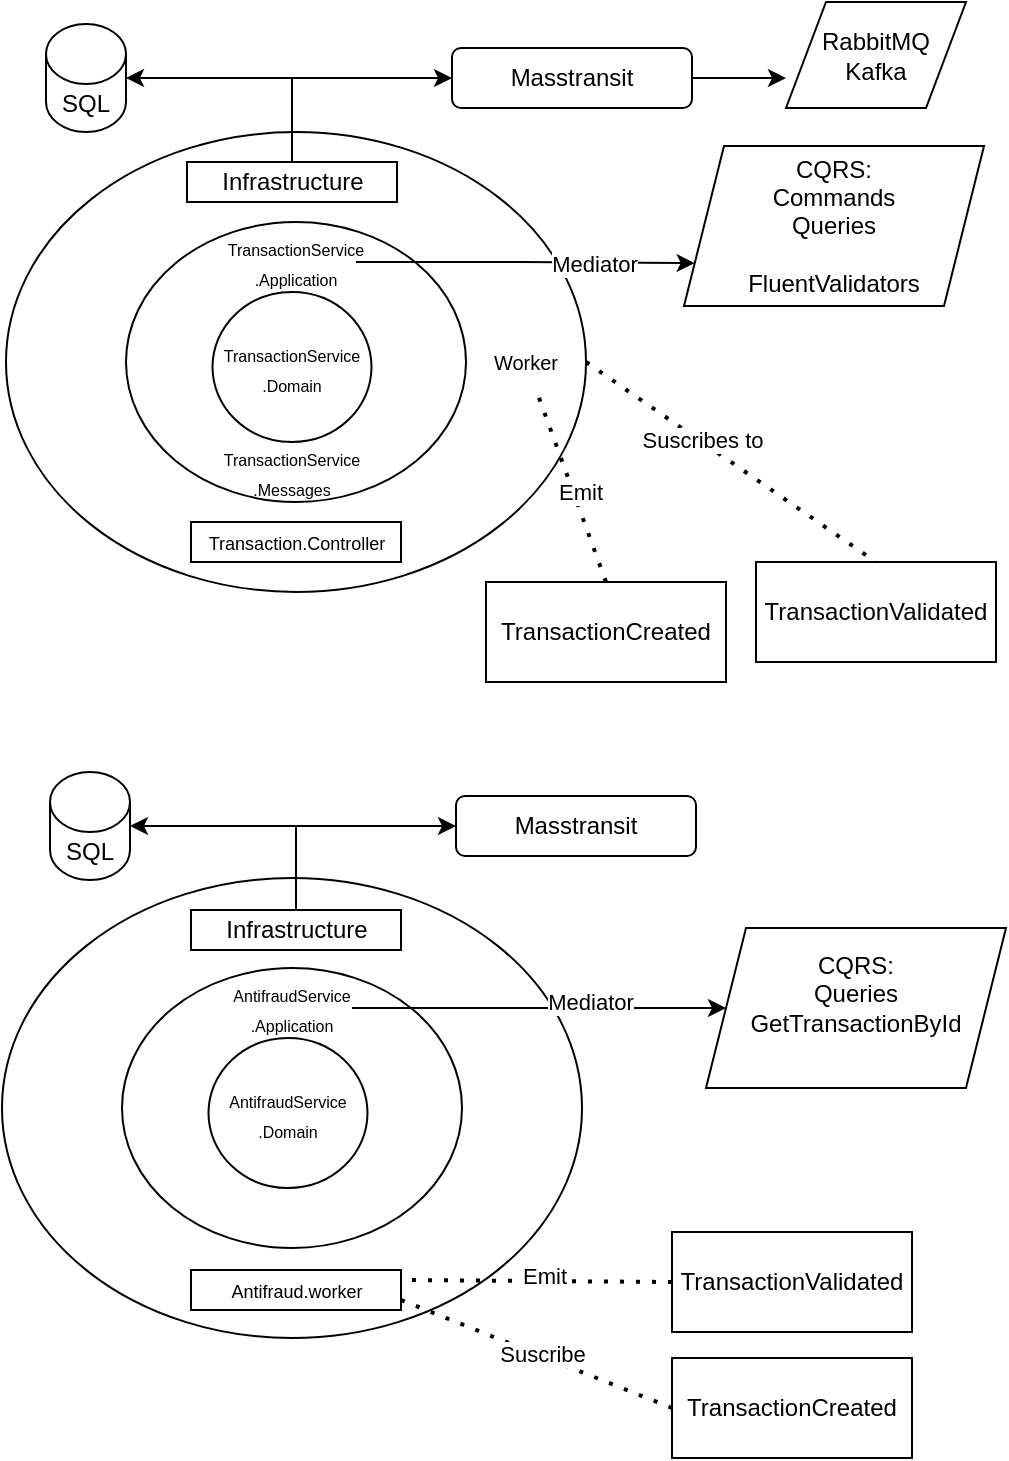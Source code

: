 <mxfile version="27.2.0">
  <diagram name="Page-1" id="HXP0LO1Ltw_yJaqMSzdS">
    <mxGraphModel dx="1708" dy="765" grid="1" gridSize="10" guides="1" tooltips="1" connect="1" arrows="1" fold="1" page="1" pageScale="1" pageWidth="850" pageHeight="1100" math="0" shadow="0">
      <root>
        <mxCell id="0" />
        <mxCell id="1" parent="0" />
        <mxCell id="FdvVzxN_NG3IsD2enhDH-5" value="" style="ellipse;whiteSpace=wrap;html=1;fillColor=light-dark(#FFFFFF,#001933);" parent="1" vertex="1">
          <mxGeometry x="150" y="65" width="290" height="230" as="geometry" />
        </mxCell>
        <mxCell id="FdvVzxN_NG3IsD2enhDH-3" value="" style="ellipse;whiteSpace=wrap;html=1;fillColor=light-dark(#FFFFFF,#003366);" parent="1" vertex="1">
          <mxGeometry x="210" y="110" width="170" height="140" as="geometry" />
        </mxCell>
        <mxCell id="FdvVzxN_NG3IsD2enhDH-4" value="&lt;font style=&quot;font-size: 8px;&quot;&gt;TransactionService&lt;br&gt;.Domain&lt;/font&gt;" style="ellipse;whiteSpace=wrap;html=1;fillColor=light-dark(#FFFFFF,#000066);" parent="1" vertex="1">
          <mxGeometry x="253.25" y="145" width="79.5" height="75" as="geometry" />
        </mxCell>
        <mxCell id="FdvVzxN_NG3IsD2enhDH-9" style="edgeStyle=orthogonalEdgeStyle;rounded=0;orthogonalLoop=1;jettySize=auto;html=1;entryX=0;entryY=0.75;entryDx=0;entryDy=0;" parent="1" source="FdvVzxN_NG3IsD2enhDH-6" target="FdvVzxN_NG3IsD2enhDH-10" edge="1">
          <mxGeometry relative="1" as="geometry">
            <mxPoint x="460" y="130" as="targetPoint" />
          </mxGeometry>
        </mxCell>
        <mxCell id="FdvVzxN_NG3IsD2enhDH-11" value="Mediator" style="edgeLabel;html=1;align=center;verticalAlign=middle;resizable=0;points=[];" parent="FdvVzxN_NG3IsD2enhDH-9" vertex="1" connectable="0">
          <mxGeometry x="0.4" relative="1" as="geometry">
            <mxPoint as="offset" />
          </mxGeometry>
        </mxCell>
        <mxCell id="FdvVzxN_NG3IsD2enhDH-6" value="&lt;font style=&quot;font-size: 8px;&quot;&gt;TransactionService&lt;br&gt;.Application&lt;/font&gt;" style="text;html=1;align=center;verticalAlign=middle;whiteSpace=wrap;rounded=0;" parent="1" vertex="1">
          <mxGeometry x="265" y="115" width="60" height="30" as="geometry" />
        </mxCell>
        <mxCell id="FdvVzxN_NG3IsD2enhDH-10" value="CQRS:&lt;br&gt;Commands&lt;br&gt;Queries&lt;div&gt;&lt;br&gt;FluentValidators&lt;/div&gt;" style="shape=parallelogram;perimeter=parallelogramPerimeter;whiteSpace=wrap;html=1;fixedSize=1;fillColor=light-dark(#FFFFFF,#003366);" parent="1" vertex="1">
          <mxGeometry x="489" y="72" width="150" height="80" as="geometry" />
        </mxCell>
        <mxCell id="FdvVzxN_NG3IsD2enhDH-15" value="SQL" style="shape=cylinder3;whiteSpace=wrap;html=1;boundedLbl=1;backgroundOutline=1;size=15;fillColor=light-dark(#FFFFFF,#666600);" parent="1" vertex="1">
          <mxGeometry x="170" y="11" width="40" height="54" as="geometry" />
        </mxCell>
        <mxCell id="FdvVzxN_NG3IsD2enhDH-34" style="edgeStyle=orthogonalEdgeStyle;rounded=0;orthogonalLoop=1;jettySize=auto;html=1;exitX=0.5;exitY=0;exitDx=0;exitDy=0;entryX=0;entryY=0.5;entryDx=0;entryDy=0;" parent="1" source="FdvVzxN_NG3IsD2enhDH-17" target="FdvVzxN_NG3IsD2enhDH-29" edge="1">
          <mxGeometry relative="1" as="geometry" />
        </mxCell>
        <mxCell id="FdvVzxN_NG3IsD2enhDH-17" value="Infrastructure" style="rounded=0;whiteSpace=wrap;html=1;fillColor=light-dark(#FFFFFF,#003366);" parent="1" vertex="1">
          <mxGeometry x="240.5" y="80" width="105" height="20" as="geometry" />
        </mxCell>
        <mxCell id="FdvVzxN_NG3IsD2enhDH-19" style="edgeStyle=orthogonalEdgeStyle;rounded=0;orthogonalLoop=1;jettySize=auto;html=1;entryX=1;entryY=0.5;entryDx=0;entryDy=0;entryPerimeter=0;exitX=0.5;exitY=0;exitDx=0;exitDy=0;" parent="1" source="FdvVzxN_NG3IsD2enhDH-17" target="FdvVzxN_NG3IsD2enhDH-15" edge="1">
          <mxGeometry relative="1" as="geometry" />
        </mxCell>
        <mxCell id="ctedyhC4nob2COHnoGpT-4" style="edgeStyle=orthogonalEdgeStyle;rounded=0;orthogonalLoop=1;jettySize=auto;html=1;" edge="1" parent="1" source="FdvVzxN_NG3IsD2enhDH-29">
          <mxGeometry relative="1" as="geometry">
            <mxPoint x="540" y="38" as="targetPoint" />
          </mxGeometry>
        </mxCell>
        <mxCell id="FdvVzxN_NG3IsD2enhDH-29" value="Masstransit" style="rounded=1;whiteSpace=wrap;html=1;fillColor=light-dark(#FFFFFF,#1A3300);" parent="1" vertex="1">
          <mxGeometry x="373" y="23" width="120" height="30" as="geometry" />
        </mxCell>
        <mxCell id="ctedyhC4nob2COHnoGpT-2" value="&lt;font style=&quot;font-size: 8px;&quot;&gt;TransactionService&lt;br&gt;.Messages&lt;/font&gt;" style="text;html=1;align=center;verticalAlign=middle;whiteSpace=wrap;rounded=0;" vertex="1" parent="1">
          <mxGeometry x="263" y="220" width="60" height="30" as="geometry" />
        </mxCell>
        <mxCell id="ctedyhC4nob2COHnoGpT-6" value="RabbitMQ&lt;div&gt;Kafka&lt;/div&gt;" style="shape=parallelogram;perimeter=parallelogramPerimeter;whiteSpace=wrap;html=1;fixedSize=1;fillColor=light-dark(#FFFFFF,#000066);" vertex="1" parent="1">
          <mxGeometry x="540" width="90" height="53" as="geometry" />
        </mxCell>
        <mxCell id="ctedyhC4nob2COHnoGpT-7" value="&lt;font style=&quot;font-size: 9px;&quot;&gt;Transaction.Controller&lt;/font&gt;" style="rounded=0;whiteSpace=wrap;html=1;fillColor=light-dark(#FFFFFF,#003366);" vertex="1" parent="1">
          <mxGeometry x="242.5" y="260" width="105" height="20" as="geometry" />
        </mxCell>
        <mxCell id="ctedyhC4nob2COHnoGpT-8" value="" style="endArrow=none;dashed=1;html=1;dashPattern=1 3;strokeWidth=2;rounded=0;exitX=1;exitY=0.5;exitDx=0;exitDy=0;entryX=0.5;entryY=0;entryDx=0;entryDy=0;" edge="1" parent="1" source="FdvVzxN_NG3IsD2enhDH-5" target="ctedyhC4nob2COHnoGpT-12">
          <mxGeometry width="50" height="50" relative="1" as="geometry">
            <mxPoint x="520" y="290" as="sourcePoint" />
            <mxPoint x="540" y="490" as="targetPoint" />
          </mxGeometry>
        </mxCell>
        <mxCell id="ctedyhC4nob2COHnoGpT-9" value="Suscribes to" style="edgeLabel;html=1;align=center;verticalAlign=middle;resizable=0;points=[];" vertex="1" connectable="0" parent="ctedyhC4nob2COHnoGpT-8">
          <mxGeometry x="-0.21" y="1" relative="1" as="geometry">
            <mxPoint as="offset" />
          </mxGeometry>
        </mxCell>
        <mxCell id="ctedyhC4nob2COHnoGpT-11" value="&lt;font style=&quot;font-size: 10px;&quot;&gt;Worker&lt;/font&gt;" style="text;html=1;align=center;verticalAlign=middle;whiteSpace=wrap;rounded=0;" vertex="1" parent="1">
          <mxGeometry x="380" y="165" width="60" height="30" as="geometry" />
        </mxCell>
        <mxCell id="ctedyhC4nob2COHnoGpT-12" value="TransactionValidated" style="rounded=0;whiteSpace=wrap;html=1;fillColor=light-dark(#FFFFFF,#003300);" vertex="1" parent="1">
          <mxGeometry x="525" y="280" width="120" height="50" as="geometry" />
        </mxCell>
        <mxCell id="ctedyhC4nob2COHnoGpT-22" value="" style="endArrow=none;dashed=1;html=1;dashPattern=1 3;strokeWidth=2;rounded=0;exitX=0.5;exitY=0;exitDx=0;exitDy=0;" edge="1" parent="1" source="ctedyhC4nob2COHnoGpT-24" target="ctedyhC4nob2COHnoGpT-11">
          <mxGeometry width="50" height="50" relative="1" as="geometry">
            <mxPoint x="420" y="310" as="sourcePoint" />
            <mxPoint x="470" y="300" as="targetPoint" />
          </mxGeometry>
        </mxCell>
        <mxCell id="ctedyhC4nob2COHnoGpT-23" value="Emit" style="edgeLabel;html=1;align=center;verticalAlign=middle;resizable=0;points=[];" vertex="1" connectable="0" parent="ctedyhC4nob2COHnoGpT-22">
          <mxGeometry x="-0.056" y="-3" relative="1" as="geometry">
            <mxPoint as="offset" />
          </mxGeometry>
        </mxCell>
        <mxCell id="ctedyhC4nob2COHnoGpT-24" value="TransactionCreated" style="rounded=0;whiteSpace=wrap;html=1;fillColor=light-dark(#FFFFFF,#003300);" vertex="1" parent="1">
          <mxGeometry x="390" y="290" width="120" height="50" as="geometry" />
        </mxCell>
        <mxCell id="ctedyhC4nob2COHnoGpT-29" value="" style="ellipse;whiteSpace=wrap;html=1;fillColor=light-dark(#FFFFFF,#001933);" vertex="1" parent="1">
          <mxGeometry x="148" y="438" width="290" height="230" as="geometry" />
        </mxCell>
        <mxCell id="ctedyhC4nob2COHnoGpT-15" value="&lt;font style=&quot;font-size: 9px;&quot;&gt;Antifraud.worker&lt;/font&gt;" style="rounded=0;whiteSpace=wrap;html=1;fillColor=light-dark(#FFFFFF,#003366);" vertex="1" parent="1">
          <mxGeometry x="242.5" y="634" width="105" height="20" as="geometry" />
        </mxCell>
        <mxCell id="ctedyhC4nob2COHnoGpT-30" value="" style="ellipse;whiteSpace=wrap;html=1;fillColor=light-dark(#FFFFFF,#003366);" vertex="1" parent="1">
          <mxGeometry x="208" y="483" width="170" height="140" as="geometry" />
        </mxCell>
        <mxCell id="ctedyhC4nob2COHnoGpT-31" value="&lt;font style=&quot;font-size: 8px;&quot;&gt;AntifraudService&lt;br&gt;.Domain&lt;/font&gt;" style="ellipse;whiteSpace=wrap;html=1;fillColor=light-dark(#FFFFFF,#000066);" vertex="1" parent="1">
          <mxGeometry x="251.25" y="518" width="79.5" height="75" as="geometry" />
        </mxCell>
        <mxCell id="ctedyhC4nob2COHnoGpT-41" style="edgeStyle=orthogonalEdgeStyle;rounded=0;orthogonalLoop=1;jettySize=auto;html=1;" edge="1" parent="1" source="ctedyhC4nob2COHnoGpT-32">
          <mxGeometry relative="1" as="geometry">
            <mxPoint x="510" y="503" as="targetPoint" />
          </mxGeometry>
        </mxCell>
        <mxCell id="ctedyhC4nob2COHnoGpT-42" value="Mediator" style="edgeLabel;html=1;align=center;verticalAlign=middle;resizable=0;points=[];" vertex="1" connectable="0" parent="ctedyhC4nob2COHnoGpT-41">
          <mxGeometry x="0.273" y="4" relative="1" as="geometry">
            <mxPoint as="offset" />
          </mxGeometry>
        </mxCell>
        <mxCell id="ctedyhC4nob2COHnoGpT-32" value="&lt;font style=&quot;font-size: 8px;&quot;&gt;AntifraudService&lt;br&gt;.Application&lt;/font&gt;" style="text;html=1;align=center;verticalAlign=middle;whiteSpace=wrap;rounded=0;" vertex="1" parent="1">
          <mxGeometry x="263" y="488" width="60" height="30" as="geometry" />
        </mxCell>
        <mxCell id="ctedyhC4nob2COHnoGpT-33" value="" style="endArrow=none;dashed=1;html=1;dashPattern=1 3;strokeWidth=2;rounded=0;entryX=1;entryY=0.25;entryDx=0;entryDy=0;exitX=0;exitY=0.5;exitDx=0;exitDy=0;" edge="1" parent="1" source="ctedyhC4nob2COHnoGpT-35" target="ctedyhC4nob2COHnoGpT-15">
          <mxGeometry width="50" height="50" relative="1" as="geometry">
            <mxPoint x="490" y="639" as="sourcePoint" />
            <mxPoint x="520" y="388" as="targetPoint" />
          </mxGeometry>
        </mxCell>
        <mxCell id="ctedyhC4nob2COHnoGpT-34" value="Emit" style="edgeLabel;html=1;align=center;verticalAlign=middle;resizable=0;points=[];" vertex="1" connectable="0" parent="ctedyhC4nob2COHnoGpT-33">
          <mxGeometry x="-0.056" y="-3" relative="1" as="geometry">
            <mxPoint as="offset" />
          </mxGeometry>
        </mxCell>
        <mxCell id="ctedyhC4nob2COHnoGpT-35" value="TransactionValidated" style="rounded=0;whiteSpace=wrap;html=1;fillColor=light-dark(#FFFFFF,#003300);" vertex="1" parent="1">
          <mxGeometry x="483" y="615" width="120" height="50" as="geometry" />
        </mxCell>
        <mxCell id="ctedyhC4nob2COHnoGpT-38" value="TransactionCreated" style="rounded=0;whiteSpace=wrap;html=1;fillColor=light-dark(#FFFFFF,#003300);" vertex="1" parent="1">
          <mxGeometry x="483" y="678" width="120" height="50" as="geometry" />
        </mxCell>
        <mxCell id="ctedyhC4nob2COHnoGpT-39" value="" style="endArrow=none;dashed=1;html=1;dashPattern=1 3;strokeWidth=2;rounded=0;exitX=1;exitY=0.75;exitDx=0;exitDy=0;entryX=0;entryY=0.5;entryDx=0;entryDy=0;" edge="1" parent="1" source="ctedyhC4nob2COHnoGpT-15" target="ctedyhC4nob2COHnoGpT-38">
          <mxGeometry width="50" height="50" relative="1" as="geometry">
            <mxPoint x="380" y="738" as="sourcePoint" />
            <mxPoint x="430" y="688" as="targetPoint" />
          </mxGeometry>
        </mxCell>
        <mxCell id="ctedyhC4nob2COHnoGpT-40" value="Suscribe" style="edgeLabel;html=1;align=center;verticalAlign=middle;resizable=0;points=[];" vertex="1" connectable="0" parent="ctedyhC4nob2COHnoGpT-39">
          <mxGeometry x="0.037" y="1" relative="1" as="geometry">
            <mxPoint as="offset" />
          </mxGeometry>
        </mxCell>
        <mxCell id="ctedyhC4nob2COHnoGpT-43" value="CQRS:&lt;br&gt;Queries&lt;div&gt;GetTransactionById&lt;br&gt;&lt;br&gt;&lt;/div&gt;" style="shape=parallelogram;perimeter=parallelogramPerimeter;whiteSpace=wrap;html=1;fixedSize=1;fillColor=light-dark(#FFFFFF,#003366);" vertex="1" parent="1">
          <mxGeometry x="500" y="463" width="150" height="80" as="geometry" />
        </mxCell>
        <mxCell id="ctedyhC4nob2COHnoGpT-55" value="SQL" style="shape=cylinder3;whiteSpace=wrap;html=1;boundedLbl=1;backgroundOutline=1;size=15;fillColor=light-dark(#FFFFFF,#666600);" vertex="1" parent="1">
          <mxGeometry x="172" y="385" width="40" height="54" as="geometry" />
        </mxCell>
        <mxCell id="ctedyhC4nob2COHnoGpT-56" style="edgeStyle=orthogonalEdgeStyle;rounded=0;orthogonalLoop=1;jettySize=auto;html=1;exitX=0.5;exitY=0;exitDx=0;exitDy=0;entryX=0;entryY=0.5;entryDx=0;entryDy=0;" edge="1" parent="1" source="ctedyhC4nob2COHnoGpT-57" target="ctedyhC4nob2COHnoGpT-59">
          <mxGeometry relative="1" as="geometry" />
        </mxCell>
        <mxCell id="ctedyhC4nob2COHnoGpT-57" value="Infrastructure" style="rounded=0;whiteSpace=wrap;html=1;fillColor=light-dark(#FFFFFF,#003366);" vertex="1" parent="1">
          <mxGeometry x="242.5" y="454" width="105" height="20" as="geometry" />
        </mxCell>
        <mxCell id="ctedyhC4nob2COHnoGpT-58" style="edgeStyle=orthogonalEdgeStyle;rounded=0;orthogonalLoop=1;jettySize=auto;html=1;entryX=1;entryY=0.5;entryDx=0;entryDy=0;entryPerimeter=0;exitX=0.5;exitY=0;exitDx=0;exitDy=0;" edge="1" parent="1" source="ctedyhC4nob2COHnoGpT-57" target="ctedyhC4nob2COHnoGpT-55">
          <mxGeometry relative="1" as="geometry" />
        </mxCell>
        <mxCell id="ctedyhC4nob2COHnoGpT-59" value="Masstransit" style="rounded=1;whiteSpace=wrap;html=1;fillColor=light-dark(#FFFFFF,#1A3300);" vertex="1" parent="1">
          <mxGeometry x="375" y="397" width="120" height="30" as="geometry" />
        </mxCell>
      </root>
    </mxGraphModel>
  </diagram>
</mxfile>
